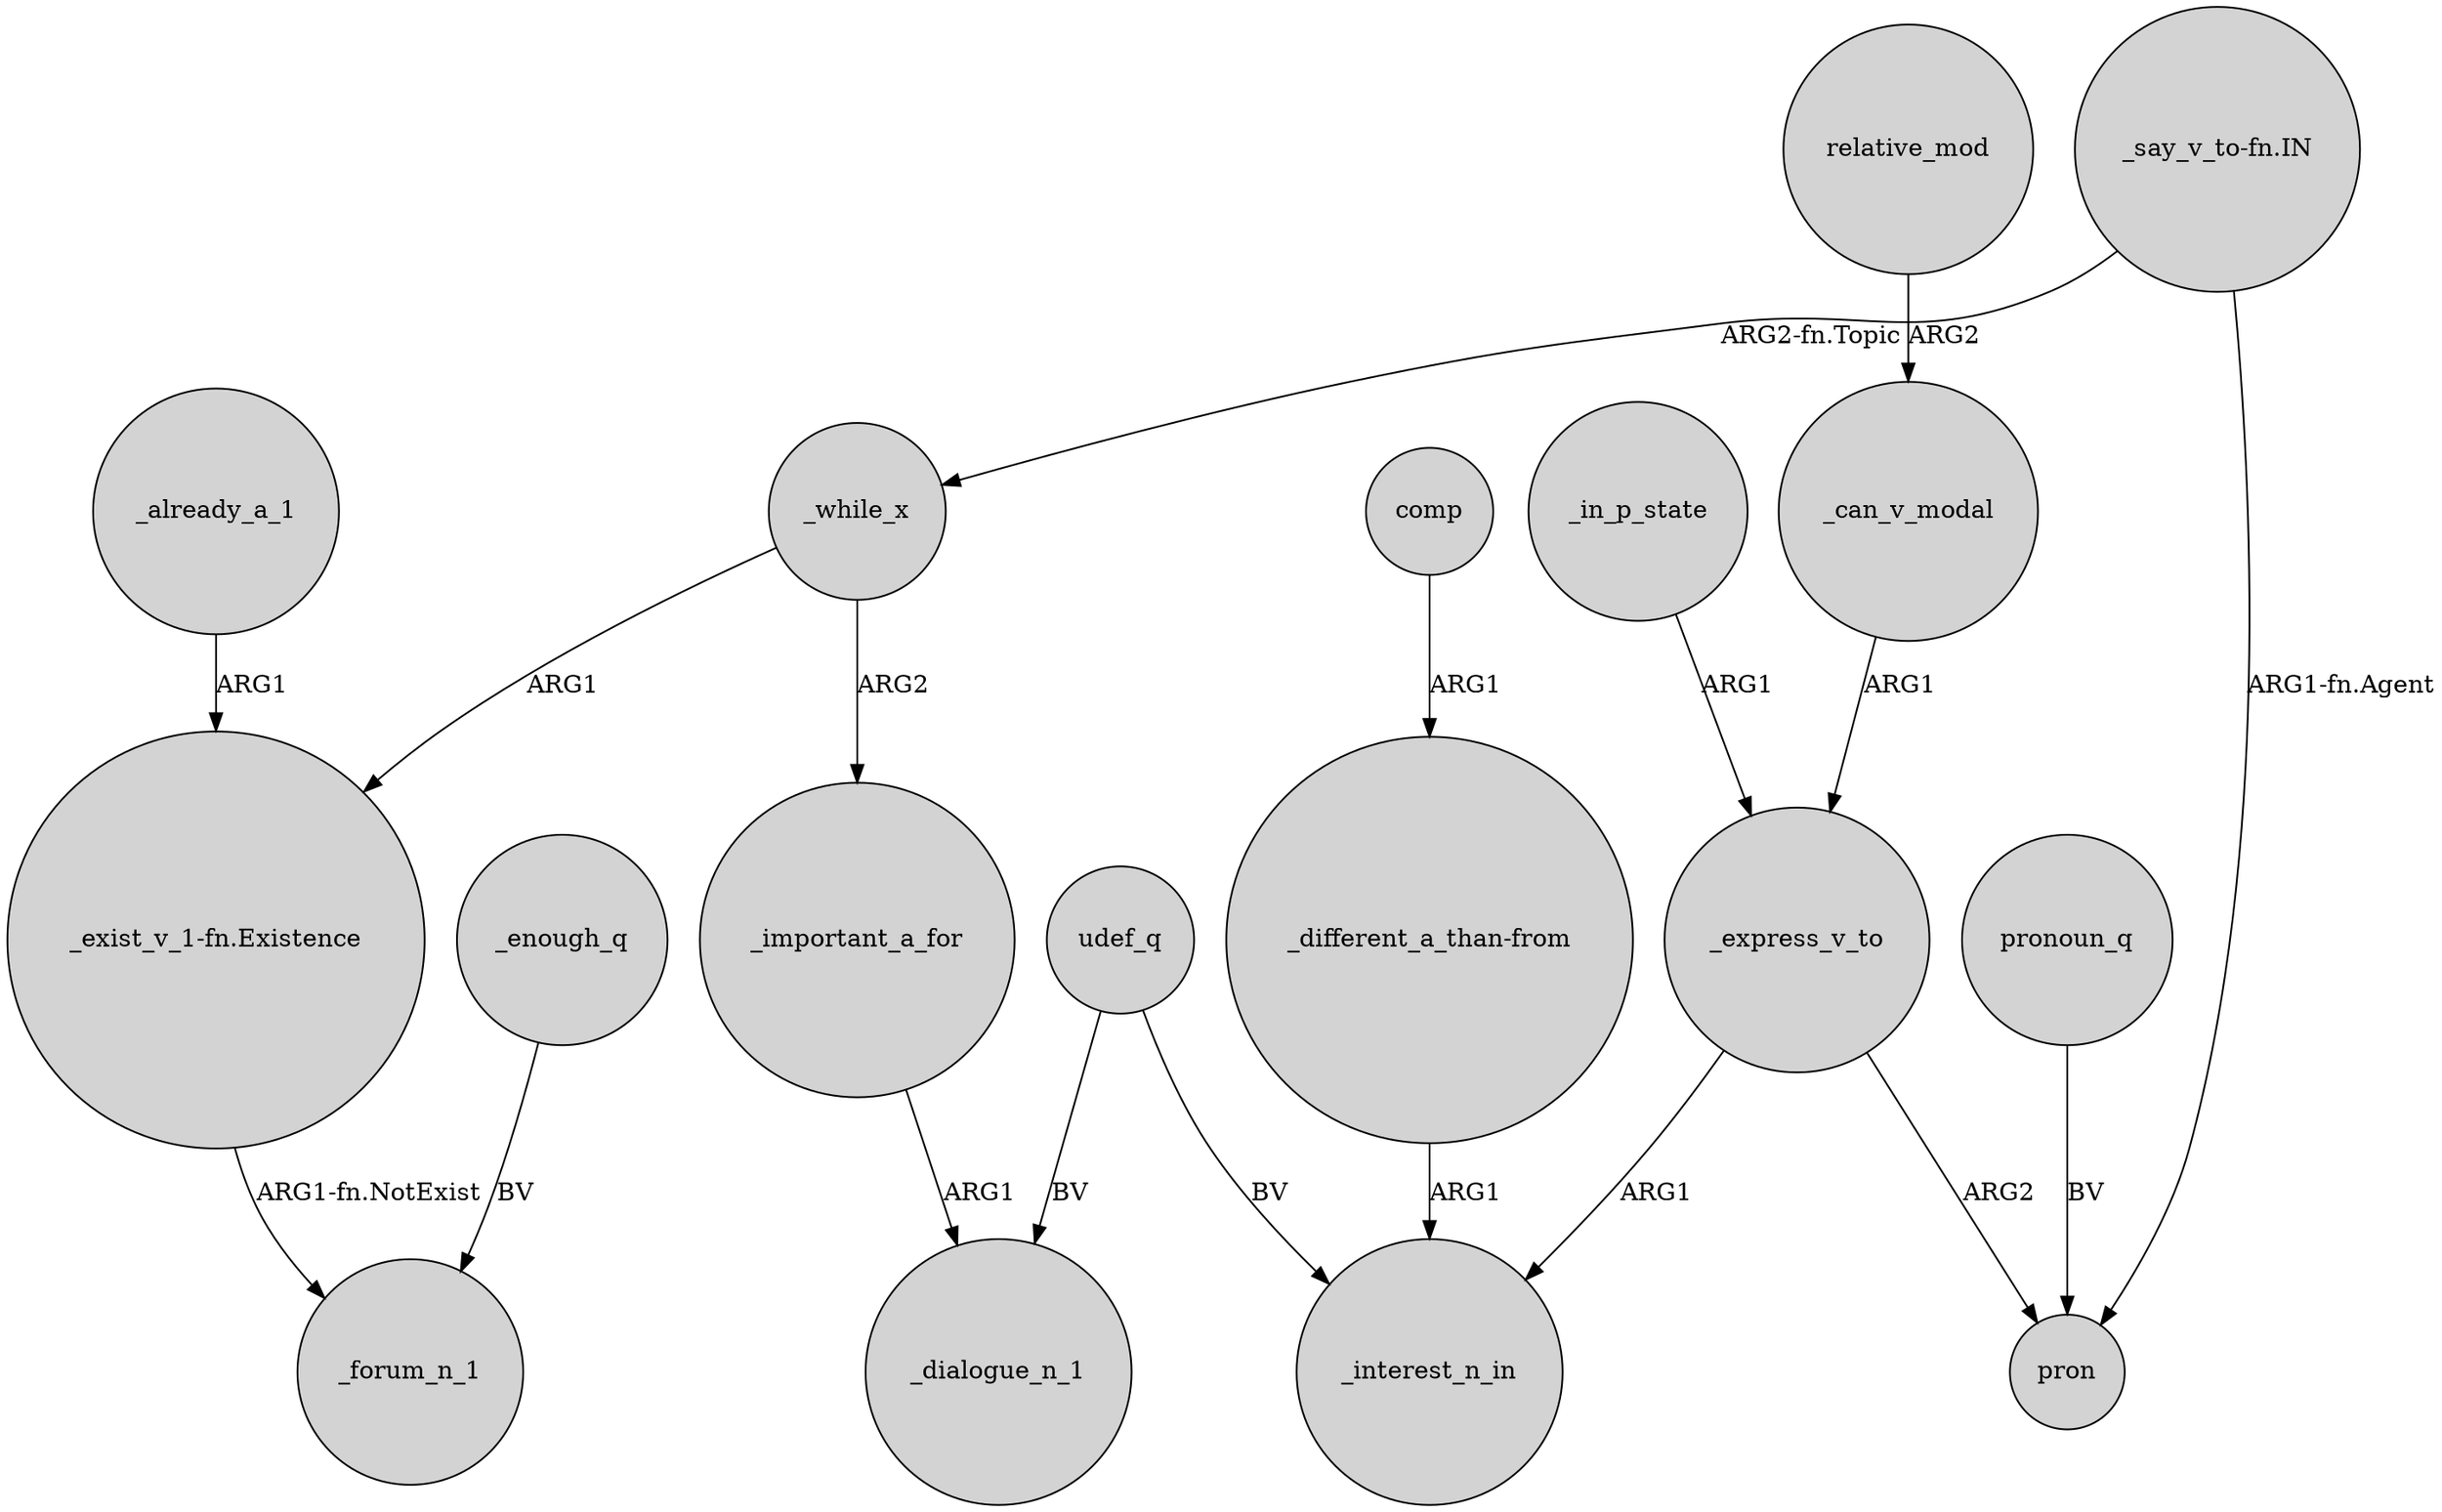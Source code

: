 digraph {
	node [shape=circle style=filled]
	"_exist_v_1-fn.Existence" -> _forum_n_1 [label="ARG1-fn.NotExist"]
	_can_v_modal -> _express_v_to [label=ARG1]
	"_say_v_to-fn.IN" -> _while_x [label="ARG2-fn.Topic"]
	_express_v_to -> _interest_n_in [label=ARG1]
	_while_x -> _important_a_for [label=ARG2]
	udef_q -> _interest_n_in [label=BV]
	_in_p_state -> _express_v_to [label=ARG1]
	udef_q -> _dialogue_n_1 [label=BV]
	comp -> "_different_a_than-from" [label=ARG1]
	_express_v_to -> pron [label=ARG2]
	_important_a_for -> _dialogue_n_1 [label=ARG1]
	_enough_q -> _forum_n_1 [label=BV]
	_already_a_1 -> "_exist_v_1-fn.Existence" [label=ARG1]
	_while_x -> "_exist_v_1-fn.Existence" [label=ARG1]
	relative_mod -> _can_v_modal [label=ARG2]
	"_different_a_than-from" -> _interest_n_in [label=ARG1]
	"_say_v_to-fn.IN" -> pron [label="ARG1-fn.Agent"]
	pronoun_q -> pron [label=BV]
}
